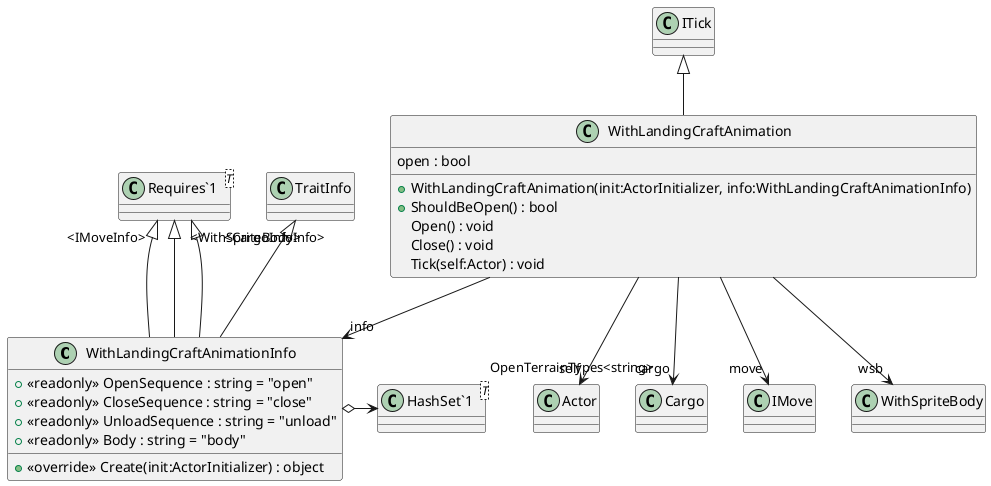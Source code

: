 @startuml
class WithLandingCraftAnimationInfo {
    + <<readonly>> OpenSequence : string = "open"
    + <<readonly>> CloseSequence : string = "close"
    + <<readonly>> UnloadSequence : string = "unload"
    + <<readonly>> Body : string = "body"
    + <<override>> Create(init:ActorInitializer) : object
}
class WithLandingCraftAnimation {
    open : bool
    + WithLandingCraftAnimation(init:ActorInitializer, info:WithLandingCraftAnimationInfo)
    + ShouldBeOpen() : bool
    Open() : void
    Close() : void
    Tick(self:Actor) : void
}
class "Requires`1"<T> {
}
class "HashSet`1"<T> {
}
TraitInfo <|-- WithLandingCraftAnimationInfo
"Requires`1" "<IMoveInfo>" <|-- WithLandingCraftAnimationInfo
"Requires`1" "<WithSpriteBodyInfo>" <|-- WithLandingCraftAnimationInfo
"Requires`1" "<CargoInfo>" <|-- WithLandingCraftAnimationInfo
WithLandingCraftAnimationInfo o-> "OpenTerrainTypes<string>" "HashSet`1"
ITick <|-- WithLandingCraftAnimation
WithLandingCraftAnimation --> "info" WithLandingCraftAnimationInfo
WithLandingCraftAnimation --> "self" Actor
WithLandingCraftAnimation --> "cargo" Cargo
WithLandingCraftAnimation --> "move" IMove
WithLandingCraftAnimation --> "wsb" WithSpriteBody
@enduml
